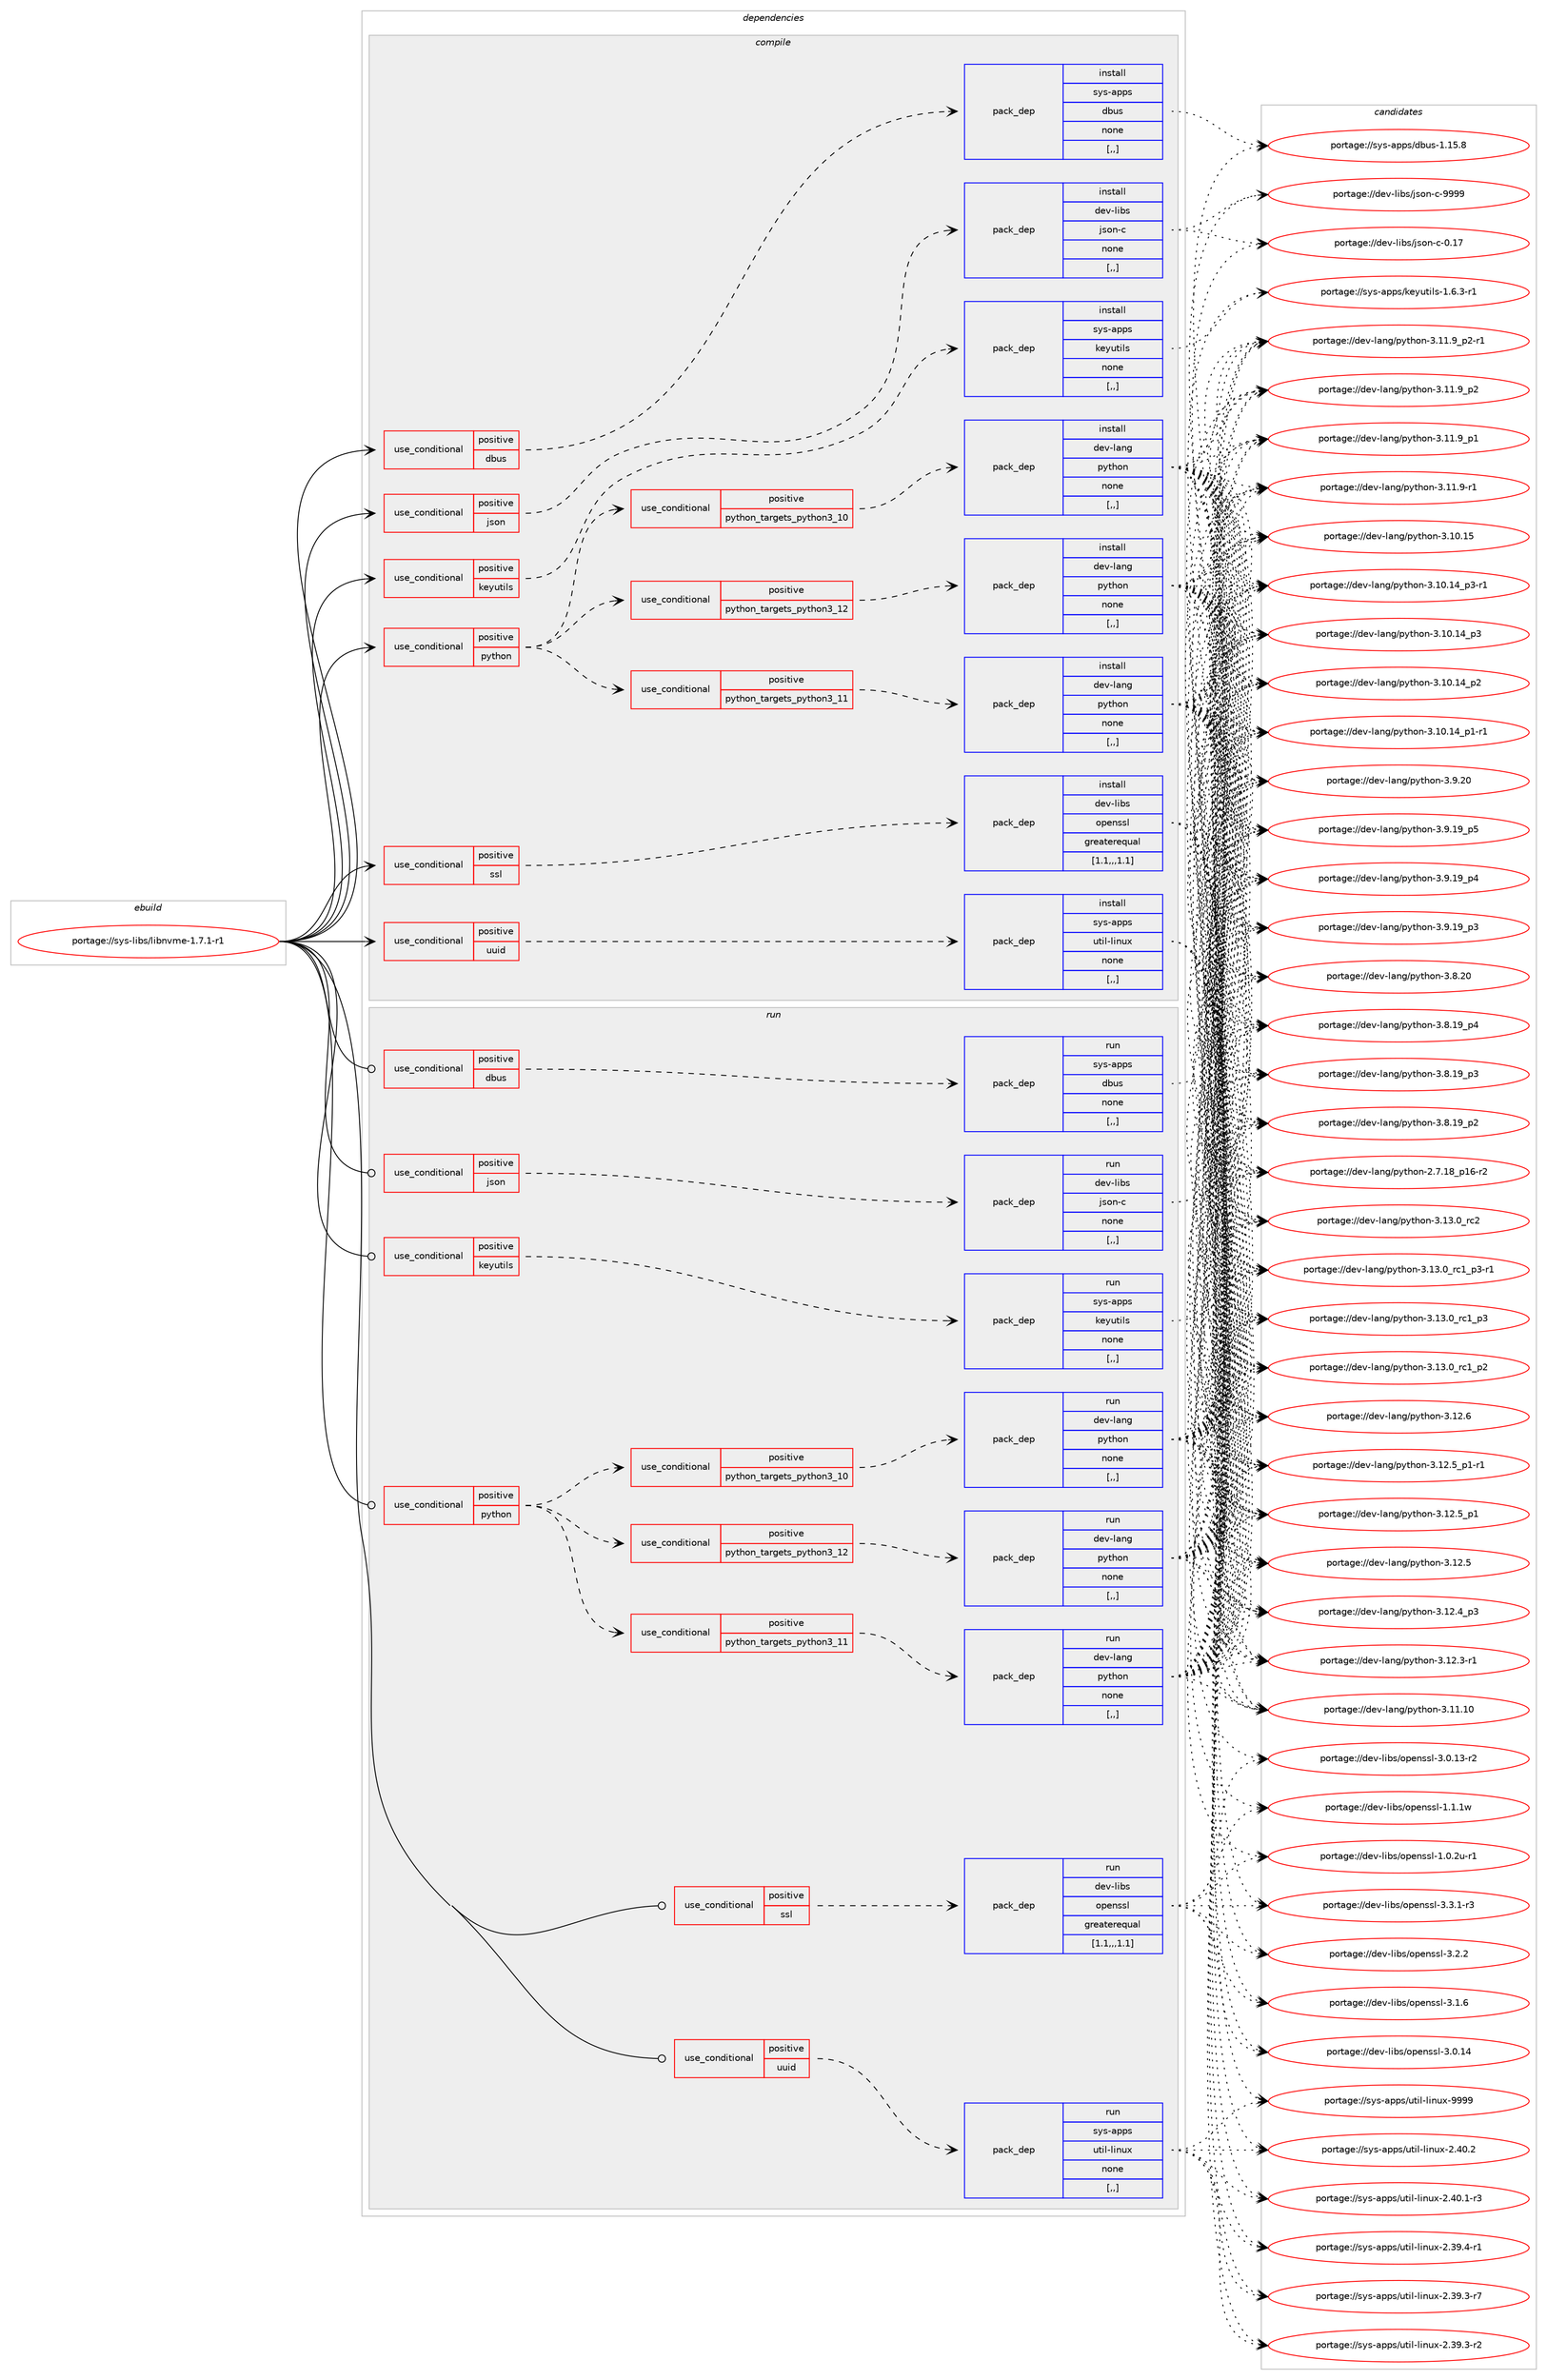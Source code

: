 digraph prolog {

# *************
# Graph options
# *************

newrank=true;
concentrate=true;
compound=true;
graph [rankdir=LR,fontname=Helvetica,fontsize=10,ranksep=1.5];#, ranksep=2.5, nodesep=0.2];
edge  [arrowhead=vee];
node  [fontname=Helvetica,fontsize=10];

# **********
# The ebuild
# **********

subgraph cluster_leftcol {
color=gray;
label=<<i>ebuild</i>>;
id [label="portage://sys-libs/libnvme-1.7.1-r1", color=red, width=4, href="../sys-libs/libnvme-1.7.1-r1.svg"];
}

# ****************
# The dependencies
# ****************

subgraph cluster_midcol {
color=gray;
label=<<i>dependencies</i>>;
subgraph cluster_compile {
fillcolor="#eeeeee";
style=filled;
label=<<i>compile</i>>;
subgraph cond10805 {
dependency29176 [label=<<TABLE BORDER="0" CELLBORDER="1" CELLSPACING="0" CELLPADDING="4"><TR><TD ROWSPAN="3" CELLPADDING="10">use_conditional</TD></TR><TR><TD>positive</TD></TR><TR><TD>dbus</TD></TR></TABLE>>, shape=none, color=red];
subgraph pack18277 {
dependency29177 [label=<<TABLE BORDER="0" CELLBORDER="1" CELLSPACING="0" CELLPADDING="4" WIDTH="220"><TR><TD ROWSPAN="6" CELLPADDING="30">pack_dep</TD></TR><TR><TD WIDTH="110">install</TD></TR><TR><TD>sys-apps</TD></TR><TR><TD>dbus</TD></TR><TR><TD>none</TD></TR><TR><TD>[,,]</TD></TR></TABLE>>, shape=none, color=blue];
}
dependency29176:e -> dependency29177:w [weight=20,style="dashed",arrowhead="vee"];
}
id:e -> dependency29176:w [weight=20,style="solid",arrowhead="vee"];
subgraph cond10806 {
dependency29178 [label=<<TABLE BORDER="0" CELLBORDER="1" CELLSPACING="0" CELLPADDING="4"><TR><TD ROWSPAN="3" CELLPADDING="10">use_conditional</TD></TR><TR><TD>positive</TD></TR><TR><TD>json</TD></TR></TABLE>>, shape=none, color=red];
subgraph pack18278 {
dependency29179 [label=<<TABLE BORDER="0" CELLBORDER="1" CELLSPACING="0" CELLPADDING="4" WIDTH="220"><TR><TD ROWSPAN="6" CELLPADDING="30">pack_dep</TD></TR><TR><TD WIDTH="110">install</TD></TR><TR><TD>dev-libs</TD></TR><TR><TD>json-c</TD></TR><TR><TD>none</TD></TR><TR><TD>[,,]</TD></TR></TABLE>>, shape=none, color=blue];
}
dependency29178:e -> dependency29179:w [weight=20,style="dashed",arrowhead="vee"];
}
id:e -> dependency29178:w [weight=20,style="solid",arrowhead="vee"];
subgraph cond10807 {
dependency29180 [label=<<TABLE BORDER="0" CELLBORDER="1" CELLSPACING="0" CELLPADDING="4"><TR><TD ROWSPAN="3" CELLPADDING="10">use_conditional</TD></TR><TR><TD>positive</TD></TR><TR><TD>keyutils</TD></TR></TABLE>>, shape=none, color=red];
subgraph pack18279 {
dependency29181 [label=<<TABLE BORDER="0" CELLBORDER="1" CELLSPACING="0" CELLPADDING="4" WIDTH="220"><TR><TD ROWSPAN="6" CELLPADDING="30">pack_dep</TD></TR><TR><TD WIDTH="110">install</TD></TR><TR><TD>sys-apps</TD></TR><TR><TD>keyutils</TD></TR><TR><TD>none</TD></TR><TR><TD>[,,]</TD></TR></TABLE>>, shape=none, color=blue];
}
dependency29180:e -> dependency29181:w [weight=20,style="dashed",arrowhead="vee"];
}
id:e -> dependency29180:w [weight=20,style="solid",arrowhead="vee"];
subgraph cond10808 {
dependency29182 [label=<<TABLE BORDER="0" CELLBORDER="1" CELLSPACING="0" CELLPADDING="4"><TR><TD ROWSPAN="3" CELLPADDING="10">use_conditional</TD></TR><TR><TD>positive</TD></TR><TR><TD>python</TD></TR></TABLE>>, shape=none, color=red];
subgraph cond10809 {
dependency29183 [label=<<TABLE BORDER="0" CELLBORDER="1" CELLSPACING="0" CELLPADDING="4"><TR><TD ROWSPAN="3" CELLPADDING="10">use_conditional</TD></TR><TR><TD>positive</TD></TR><TR><TD>python_targets_python3_10</TD></TR></TABLE>>, shape=none, color=red];
subgraph pack18280 {
dependency29184 [label=<<TABLE BORDER="0" CELLBORDER="1" CELLSPACING="0" CELLPADDING="4" WIDTH="220"><TR><TD ROWSPAN="6" CELLPADDING="30">pack_dep</TD></TR><TR><TD WIDTH="110">install</TD></TR><TR><TD>dev-lang</TD></TR><TR><TD>python</TD></TR><TR><TD>none</TD></TR><TR><TD>[,,]</TD></TR></TABLE>>, shape=none, color=blue];
}
dependency29183:e -> dependency29184:w [weight=20,style="dashed",arrowhead="vee"];
}
dependency29182:e -> dependency29183:w [weight=20,style="dashed",arrowhead="vee"];
subgraph cond10810 {
dependency29185 [label=<<TABLE BORDER="0" CELLBORDER="1" CELLSPACING="0" CELLPADDING="4"><TR><TD ROWSPAN="3" CELLPADDING="10">use_conditional</TD></TR><TR><TD>positive</TD></TR><TR><TD>python_targets_python3_11</TD></TR></TABLE>>, shape=none, color=red];
subgraph pack18281 {
dependency29186 [label=<<TABLE BORDER="0" CELLBORDER="1" CELLSPACING="0" CELLPADDING="4" WIDTH="220"><TR><TD ROWSPAN="6" CELLPADDING="30">pack_dep</TD></TR><TR><TD WIDTH="110">install</TD></TR><TR><TD>dev-lang</TD></TR><TR><TD>python</TD></TR><TR><TD>none</TD></TR><TR><TD>[,,]</TD></TR></TABLE>>, shape=none, color=blue];
}
dependency29185:e -> dependency29186:w [weight=20,style="dashed",arrowhead="vee"];
}
dependency29182:e -> dependency29185:w [weight=20,style="dashed",arrowhead="vee"];
subgraph cond10811 {
dependency29187 [label=<<TABLE BORDER="0" CELLBORDER="1" CELLSPACING="0" CELLPADDING="4"><TR><TD ROWSPAN="3" CELLPADDING="10">use_conditional</TD></TR><TR><TD>positive</TD></TR><TR><TD>python_targets_python3_12</TD></TR></TABLE>>, shape=none, color=red];
subgraph pack18282 {
dependency29188 [label=<<TABLE BORDER="0" CELLBORDER="1" CELLSPACING="0" CELLPADDING="4" WIDTH="220"><TR><TD ROWSPAN="6" CELLPADDING="30">pack_dep</TD></TR><TR><TD WIDTH="110">install</TD></TR><TR><TD>dev-lang</TD></TR><TR><TD>python</TD></TR><TR><TD>none</TD></TR><TR><TD>[,,]</TD></TR></TABLE>>, shape=none, color=blue];
}
dependency29187:e -> dependency29188:w [weight=20,style="dashed",arrowhead="vee"];
}
dependency29182:e -> dependency29187:w [weight=20,style="dashed",arrowhead="vee"];
}
id:e -> dependency29182:w [weight=20,style="solid",arrowhead="vee"];
subgraph cond10812 {
dependency29189 [label=<<TABLE BORDER="0" CELLBORDER="1" CELLSPACING="0" CELLPADDING="4"><TR><TD ROWSPAN="3" CELLPADDING="10">use_conditional</TD></TR><TR><TD>positive</TD></TR><TR><TD>ssl</TD></TR></TABLE>>, shape=none, color=red];
subgraph pack18283 {
dependency29190 [label=<<TABLE BORDER="0" CELLBORDER="1" CELLSPACING="0" CELLPADDING="4" WIDTH="220"><TR><TD ROWSPAN="6" CELLPADDING="30">pack_dep</TD></TR><TR><TD WIDTH="110">install</TD></TR><TR><TD>dev-libs</TD></TR><TR><TD>openssl</TD></TR><TR><TD>greaterequal</TD></TR><TR><TD>[1.1,,,1.1]</TD></TR></TABLE>>, shape=none, color=blue];
}
dependency29189:e -> dependency29190:w [weight=20,style="dashed",arrowhead="vee"];
}
id:e -> dependency29189:w [weight=20,style="solid",arrowhead="vee"];
subgraph cond10813 {
dependency29191 [label=<<TABLE BORDER="0" CELLBORDER="1" CELLSPACING="0" CELLPADDING="4"><TR><TD ROWSPAN="3" CELLPADDING="10">use_conditional</TD></TR><TR><TD>positive</TD></TR><TR><TD>uuid</TD></TR></TABLE>>, shape=none, color=red];
subgraph pack18284 {
dependency29192 [label=<<TABLE BORDER="0" CELLBORDER="1" CELLSPACING="0" CELLPADDING="4" WIDTH="220"><TR><TD ROWSPAN="6" CELLPADDING="30">pack_dep</TD></TR><TR><TD WIDTH="110">install</TD></TR><TR><TD>sys-apps</TD></TR><TR><TD>util-linux</TD></TR><TR><TD>none</TD></TR><TR><TD>[,,]</TD></TR></TABLE>>, shape=none, color=blue];
}
dependency29191:e -> dependency29192:w [weight=20,style="dashed",arrowhead="vee"];
}
id:e -> dependency29191:w [weight=20,style="solid",arrowhead="vee"];
}
subgraph cluster_compileandrun {
fillcolor="#eeeeee";
style=filled;
label=<<i>compile and run</i>>;
}
subgraph cluster_run {
fillcolor="#eeeeee";
style=filled;
label=<<i>run</i>>;
subgraph cond10814 {
dependency29193 [label=<<TABLE BORDER="0" CELLBORDER="1" CELLSPACING="0" CELLPADDING="4"><TR><TD ROWSPAN="3" CELLPADDING="10">use_conditional</TD></TR><TR><TD>positive</TD></TR><TR><TD>dbus</TD></TR></TABLE>>, shape=none, color=red];
subgraph pack18285 {
dependency29194 [label=<<TABLE BORDER="0" CELLBORDER="1" CELLSPACING="0" CELLPADDING="4" WIDTH="220"><TR><TD ROWSPAN="6" CELLPADDING="30">pack_dep</TD></TR><TR><TD WIDTH="110">run</TD></TR><TR><TD>sys-apps</TD></TR><TR><TD>dbus</TD></TR><TR><TD>none</TD></TR><TR><TD>[,,]</TD></TR></TABLE>>, shape=none, color=blue];
}
dependency29193:e -> dependency29194:w [weight=20,style="dashed",arrowhead="vee"];
}
id:e -> dependency29193:w [weight=20,style="solid",arrowhead="odot"];
subgraph cond10815 {
dependency29195 [label=<<TABLE BORDER="0" CELLBORDER="1" CELLSPACING="0" CELLPADDING="4"><TR><TD ROWSPAN="3" CELLPADDING="10">use_conditional</TD></TR><TR><TD>positive</TD></TR><TR><TD>json</TD></TR></TABLE>>, shape=none, color=red];
subgraph pack18286 {
dependency29196 [label=<<TABLE BORDER="0" CELLBORDER="1" CELLSPACING="0" CELLPADDING="4" WIDTH="220"><TR><TD ROWSPAN="6" CELLPADDING="30">pack_dep</TD></TR><TR><TD WIDTH="110">run</TD></TR><TR><TD>dev-libs</TD></TR><TR><TD>json-c</TD></TR><TR><TD>none</TD></TR><TR><TD>[,,]</TD></TR></TABLE>>, shape=none, color=blue];
}
dependency29195:e -> dependency29196:w [weight=20,style="dashed",arrowhead="vee"];
}
id:e -> dependency29195:w [weight=20,style="solid",arrowhead="odot"];
subgraph cond10816 {
dependency29197 [label=<<TABLE BORDER="0" CELLBORDER="1" CELLSPACING="0" CELLPADDING="4"><TR><TD ROWSPAN="3" CELLPADDING="10">use_conditional</TD></TR><TR><TD>positive</TD></TR><TR><TD>keyutils</TD></TR></TABLE>>, shape=none, color=red];
subgraph pack18287 {
dependency29198 [label=<<TABLE BORDER="0" CELLBORDER="1" CELLSPACING="0" CELLPADDING="4" WIDTH="220"><TR><TD ROWSPAN="6" CELLPADDING="30">pack_dep</TD></TR><TR><TD WIDTH="110">run</TD></TR><TR><TD>sys-apps</TD></TR><TR><TD>keyutils</TD></TR><TR><TD>none</TD></TR><TR><TD>[,,]</TD></TR></TABLE>>, shape=none, color=blue];
}
dependency29197:e -> dependency29198:w [weight=20,style="dashed",arrowhead="vee"];
}
id:e -> dependency29197:w [weight=20,style="solid",arrowhead="odot"];
subgraph cond10817 {
dependency29199 [label=<<TABLE BORDER="0" CELLBORDER="1" CELLSPACING="0" CELLPADDING="4"><TR><TD ROWSPAN="3" CELLPADDING="10">use_conditional</TD></TR><TR><TD>positive</TD></TR><TR><TD>python</TD></TR></TABLE>>, shape=none, color=red];
subgraph cond10818 {
dependency29200 [label=<<TABLE BORDER="0" CELLBORDER="1" CELLSPACING="0" CELLPADDING="4"><TR><TD ROWSPAN="3" CELLPADDING="10">use_conditional</TD></TR><TR><TD>positive</TD></TR><TR><TD>python_targets_python3_10</TD></TR></TABLE>>, shape=none, color=red];
subgraph pack18288 {
dependency29201 [label=<<TABLE BORDER="0" CELLBORDER="1" CELLSPACING="0" CELLPADDING="4" WIDTH="220"><TR><TD ROWSPAN="6" CELLPADDING="30">pack_dep</TD></TR><TR><TD WIDTH="110">run</TD></TR><TR><TD>dev-lang</TD></TR><TR><TD>python</TD></TR><TR><TD>none</TD></TR><TR><TD>[,,]</TD></TR></TABLE>>, shape=none, color=blue];
}
dependency29200:e -> dependency29201:w [weight=20,style="dashed",arrowhead="vee"];
}
dependency29199:e -> dependency29200:w [weight=20,style="dashed",arrowhead="vee"];
subgraph cond10819 {
dependency29202 [label=<<TABLE BORDER="0" CELLBORDER="1" CELLSPACING="0" CELLPADDING="4"><TR><TD ROWSPAN="3" CELLPADDING="10">use_conditional</TD></TR><TR><TD>positive</TD></TR><TR><TD>python_targets_python3_11</TD></TR></TABLE>>, shape=none, color=red];
subgraph pack18289 {
dependency29203 [label=<<TABLE BORDER="0" CELLBORDER="1" CELLSPACING="0" CELLPADDING="4" WIDTH="220"><TR><TD ROWSPAN="6" CELLPADDING="30">pack_dep</TD></TR><TR><TD WIDTH="110">run</TD></TR><TR><TD>dev-lang</TD></TR><TR><TD>python</TD></TR><TR><TD>none</TD></TR><TR><TD>[,,]</TD></TR></TABLE>>, shape=none, color=blue];
}
dependency29202:e -> dependency29203:w [weight=20,style="dashed",arrowhead="vee"];
}
dependency29199:e -> dependency29202:w [weight=20,style="dashed",arrowhead="vee"];
subgraph cond10820 {
dependency29204 [label=<<TABLE BORDER="0" CELLBORDER="1" CELLSPACING="0" CELLPADDING="4"><TR><TD ROWSPAN="3" CELLPADDING="10">use_conditional</TD></TR><TR><TD>positive</TD></TR><TR><TD>python_targets_python3_12</TD></TR></TABLE>>, shape=none, color=red];
subgraph pack18290 {
dependency29205 [label=<<TABLE BORDER="0" CELLBORDER="1" CELLSPACING="0" CELLPADDING="4" WIDTH="220"><TR><TD ROWSPAN="6" CELLPADDING="30">pack_dep</TD></TR><TR><TD WIDTH="110">run</TD></TR><TR><TD>dev-lang</TD></TR><TR><TD>python</TD></TR><TR><TD>none</TD></TR><TR><TD>[,,]</TD></TR></TABLE>>, shape=none, color=blue];
}
dependency29204:e -> dependency29205:w [weight=20,style="dashed",arrowhead="vee"];
}
dependency29199:e -> dependency29204:w [weight=20,style="dashed",arrowhead="vee"];
}
id:e -> dependency29199:w [weight=20,style="solid",arrowhead="odot"];
subgraph cond10821 {
dependency29206 [label=<<TABLE BORDER="0" CELLBORDER="1" CELLSPACING="0" CELLPADDING="4"><TR><TD ROWSPAN="3" CELLPADDING="10">use_conditional</TD></TR><TR><TD>positive</TD></TR><TR><TD>ssl</TD></TR></TABLE>>, shape=none, color=red];
subgraph pack18291 {
dependency29207 [label=<<TABLE BORDER="0" CELLBORDER="1" CELLSPACING="0" CELLPADDING="4" WIDTH="220"><TR><TD ROWSPAN="6" CELLPADDING="30">pack_dep</TD></TR><TR><TD WIDTH="110">run</TD></TR><TR><TD>dev-libs</TD></TR><TR><TD>openssl</TD></TR><TR><TD>greaterequal</TD></TR><TR><TD>[1.1,,,1.1]</TD></TR></TABLE>>, shape=none, color=blue];
}
dependency29206:e -> dependency29207:w [weight=20,style="dashed",arrowhead="vee"];
}
id:e -> dependency29206:w [weight=20,style="solid",arrowhead="odot"];
subgraph cond10822 {
dependency29208 [label=<<TABLE BORDER="0" CELLBORDER="1" CELLSPACING="0" CELLPADDING="4"><TR><TD ROWSPAN="3" CELLPADDING="10">use_conditional</TD></TR><TR><TD>positive</TD></TR><TR><TD>uuid</TD></TR></TABLE>>, shape=none, color=red];
subgraph pack18292 {
dependency29209 [label=<<TABLE BORDER="0" CELLBORDER="1" CELLSPACING="0" CELLPADDING="4" WIDTH="220"><TR><TD ROWSPAN="6" CELLPADDING="30">pack_dep</TD></TR><TR><TD WIDTH="110">run</TD></TR><TR><TD>sys-apps</TD></TR><TR><TD>util-linux</TD></TR><TR><TD>none</TD></TR><TR><TD>[,,]</TD></TR></TABLE>>, shape=none, color=blue];
}
dependency29208:e -> dependency29209:w [weight=20,style="dashed",arrowhead="vee"];
}
id:e -> dependency29208:w [weight=20,style="solid",arrowhead="odot"];
}
}

# **************
# The candidates
# **************

subgraph cluster_choices {
rank=same;
color=gray;
label=<<i>candidates</i>>;

subgraph choice18277 {
color=black;
nodesep=1;
choice1151211154597112112115471009811711545494649534656 [label="portage://sys-apps/dbus-1.15.8", color=red, width=4,href="../sys-apps/dbus-1.15.8.svg"];
dependency29177:e -> choice1151211154597112112115471009811711545494649534656:w [style=dotted,weight="100"];
}
subgraph choice18278 {
color=black;
nodesep=1;
choice10010111845108105981154710611511111045994557575757 [label="portage://dev-libs/json-c-9999", color=red, width=4,href="../dev-libs/json-c-9999.svg"];
choice10010111845108105981154710611511111045994548464955 [label="portage://dev-libs/json-c-0.17", color=red, width=4,href="../dev-libs/json-c-0.17.svg"];
dependency29179:e -> choice10010111845108105981154710611511111045994557575757:w [style=dotted,weight="100"];
dependency29179:e -> choice10010111845108105981154710611511111045994548464955:w [style=dotted,weight="100"];
}
subgraph choice18279 {
color=black;
nodesep=1;
choice1151211154597112112115471071011211171161051081154549465446514511449 [label="portage://sys-apps/keyutils-1.6.3-r1", color=red, width=4,href="../sys-apps/keyutils-1.6.3-r1.svg"];
dependency29181:e -> choice1151211154597112112115471071011211171161051081154549465446514511449:w [style=dotted,weight="100"];
}
subgraph choice18280 {
color=black;
nodesep=1;
choice10010111845108971101034711212111610411111045514649514648951149950 [label="portage://dev-lang/python-3.13.0_rc2", color=red, width=4,href="../dev-lang/python-3.13.0_rc2.svg"];
choice1001011184510897110103471121211161041111104551464951464895114994995112514511449 [label="portage://dev-lang/python-3.13.0_rc1_p3-r1", color=red, width=4,href="../dev-lang/python-3.13.0_rc1_p3-r1.svg"];
choice100101118451089711010347112121116104111110455146495146489511499499511251 [label="portage://dev-lang/python-3.13.0_rc1_p3", color=red, width=4,href="../dev-lang/python-3.13.0_rc1_p3.svg"];
choice100101118451089711010347112121116104111110455146495146489511499499511250 [label="portage://dev-lang/python-3.13.0_rc1_p2", color=red, width=4,href="../dev-lang/python-3.13.0_rc1_p2.svg"];
choice10010111845108971101034711212111610411111045514649504654 [label="portage://dev-lang/python-3.12.6", color=red, width=4,href="../dev-lang/python-3.12.6.svg"];
choice1001011184510897110103471121211161041111104551464950465395112494511449 [label="portage://dev-lang/python-3.12.5_p1-r1", color=red, width=4,href="../dev-lang/python-3.12.5_p1-r1.svg"];
choice100101118451089711010347112121116104111110455146495046539511249 [label="portage://dev-lang/python-3.12.5_p1", color=red, width=4,href="../dev-lang/python-3.12.5_p1.svg"];
choice10010111845108971101034711212111610411111045514649504653 [label="portage://dev-lang/python-3.12.5", color=red, width=4,href="../dev-lang/python-3.12.5.svg"];
choice100101118451089711010347112121116104111110455146495046529511251 [label="portage://dev-lang/python-3.12.4_p3", color=red, width=4,href="../dev-lang/python-3.12.4_p3.svg"];
choice100101118451089711010347112121116104111110455146495046514511449 [label="portage://dev-lang/python-3.12.3-r1", color=red, width=4,href="../dev-lang/python-3.12.3-r1.svg"];
choice1001011184510897110103471121211161041111104551464949464948 [label="portage://dev-lang/python-3.11.10", color=red, width=4,href="../dev-lang/python-3.11.10.svg"];
choice1001011184510897110103471121211161041111104551464949465795112504511449 [label="portage://dev-lang/python-3.11.9_p2-r1", color=red, width=4,href="../dev-lang/python-3.11.9_p2-r1.svg"];
choice100101118451089711010347112121116104111110455146494946579511250 [label="portage://dev-lang/python-3.11.9_p2", color=red, width=4,href="../dev-lang/python-3.11.9_p2.svg"];
choice100101118451089711010347112121116104111110455146494946579511249 [label="portage://dev-lang/python-3.11.9_p1", color=red, width=4,href="../dev-lang/python-3.11.9_p1.svg"];
choice100101118451089711010347112121116104111110455146494946574511449 [label="portage://dev-lang/python-3.11.9-r1", color=red, width=4,href="../dev-lang/python-3.11.9-r1.svg"];
choice1001011184510897110103471121211161041111104551464948464953 [label="portage://dev-lang/python-3.10.15", color=red, width=4,href="../dev-lang/python-3.10.15.svg"];
choice100101118451089711010347112121116104111110455146494846495295112514511449 [label="portage://dev-lang/python-3.10.14_p3-r1", color=red, width=4,href="../dev-lang/python-3.10.14_p3-r1.svg"];
choice10010111845108971101034711212111610411111045514649484649529511251 [label="portage://dev-lang/python-3.10.14_p3", color=red, width=4,href="../dev-lang/python-3.10.14_p3.svg"];
choice10010111845108971101034711212111610411111045514649484649529511250 [label="portage://dev-lang/python-3.10.14_p2", color=red, width=4,href="../dev-lang/python-3.10.14_p2.svg"];
choice100101118451089711010347112121116104111110455146494846495295112494511449 [label="portage://dev-lang/python-3.10.14_p1-r1", color=red, width=4,href="../dev-lang/python-3.10.14_p1-r1.svg"];
choice10010111845108971101034711212111610411111045514657465048 [label="portage://dev-lang/python-3.9.20", color=red, width=4,href="../dev-lang/python-3.9.20.svg"];
choice100101118451089711010347112121116104111110455146574649579511253 [label="portage://dev-lang/python-3.9.19_p5", color=red, width=4,href="../dev-lang/python-3.9.19_p5.svg"];
choice100101118451089711010347112121116104111110455146574649579511252 [label="portage://dev-lang/python-3.9.19_p4", color=red, width=4,href="../dev-lang/python-3.9.19_p4.svg"];
choice100101118451089711010347112121116104111110455146574649579511251 [label="portage://dev-lang/python-3.9.19_p3", color=red, width=4,href="../dev-lang/python-3.9.19_p3.svg"];
choice10010111845108971101034711212111610411111045514656465048 [label="portage://dev-lang/python-3.8.20", color=red, width=4,href="../dev-lang/python-3.8.20.svg"];
choice100101118451089711010347112121116104111110455146564649579511252 [label="portage://dev-lang/python-3.8.19_p4", color=red, width=4,href="../dev-lang/python-3.8.19_p4.svg"];
choice100101118451089711010347112121116104111110455146564649579511251 [label="portage://dev-lang/python-3.8.19_p3", color=red, width=4,href="../dev-lang/python-3.8.19_p3.svg"];
choice100101118451089711010347112121116104111110455146564649579511250 [label="portage://dev-lang/python-3.8.19_p2", color=red, width=4,href="../dev-lang/python-3.8.19_p2.svg"];
choice100101118451089711010347112121116104111110455046554649569511249544511450 [label="portage://dev-lang/python-2.7.18_p16-r2", color=red, width=4,href="../dev-lang/python-2.7.18_p16-r2.svg"];
dependency29184:e -> choice10010111845108971101034711212111610411111045514649514648951149950:w [style=dotted,weight="100"];
dependency29184:e -> choice1001011184510897110103471121211161041111104551464951464895114994995112514511449:w [style=dotted,weight="100"];
dependency29184:e -> choice100101118451089711010347112121116104111110455146495146489511499499511251:w [style=dotted,weight="100"];
dependency29184:e -> choice100101118451089711010347112121116104111110455146495146489511499499511250:w [style=dotted,weight="100"];
dependency29184:e -> choice10010111845108971101034711212111610411111045514649504654:w [style=dotted,weight="100"];
dependency29184:e -> choice1001011184510897110103471121211161041111104551464950465395112494511449:w [style=dotted,weight="100"];
dependency29184:e -> choice100101118451089711010347112121116104111110455146495046539511249:w [style=dotted,weight="100"];
dependency29184:e -> choice10010111845108971101034711212111610411111045514649504653:w [style=dotted,weight="100"];
dependency29184:e -> choice100101118451089711010347112121116104111110455146495046529511251:w [style=dotted,weight="100"];
dependency29184:e -> choice100101118451089711010347112121116104111110455146495046514511449:w [style=dotted,weight="100"];
dependency29184:e -> choice1001011184510897110103471121211161041111104551464949464948:w [style=dotted,weight="100"];
dependency29184:e -> choice1001011184510897110103471121211161041111104551464949465795112504511449:w [style=dotted,weight="100"];
dependency29184:e -> choice100101118451089711010347112121116104111110455146494946579511250:w [style=dotted,weight="100"];
dependency29184:e -> choice100101118451089711010347112121116104111110455146494946579511249:w [style=dotted,weight="100"];
dependency29184:e -> choice100101118451089711010347112121116104111110455146494946574511449:w [style=dotted,weight="100"];
dependency29184:e -> choice1001011184510897110103471121211161041111104551464948464953:w [style=dotted,weight="100"];
dependency29184:e -> choice100101118451089711010347112121116104111110455146494846495295112514511449:w [style=dotted,weight="100"];
dependency29184:e -> choice10010111845108971101034711212111610411111045514649484649529511251:w [style=dotted,weight="100"];
dependency29184:e -> choice10010111845108971101034711212111610411111045514649484649529511250:w [style=dotted,weight="100"];
dependency29184:e -> choice100101118451089711010347112121116104111110455146494846495295112494511449:w [style=dotted,weight="100"];
dependency29184:e -> choice10010111845108971101034711212111610411111045514657465048:w [style=dotted,weight="100"];
dependency29184:e -> choice100101118451089711010347112121116104111110455146574649579511253:w [style=dotted,weight="100"];
dependency29184:e -> choice100101118451089711010347112121116104111110455146574649579511252:w [style=dotted,weight="100"];
dependency29184:e -> choice100101118451089711010347112121116104111110455146574649579511251:w [style=dotted,weight="100"];
dependency29184:e -> choice10010111845108971101034711212111610411111045514656465048:w [style=dotted,weight="100"];
dependency29184:e -> choice100101118451089711010347112121116104111110455146564649579511252:w [style=dotted,weight="100"];
dependency29184:e -> choice100101118451089711010347112121116104111110455146564649579511251:w [style=dotted,weight="100"];
dependency29184:e -> choice100101118451089711010347112121116104111110455146564649579511250:w [style=dotted,weight="100"];
dependency29184:e -> choice100101118451089711010347112121116104111110455046554649569511249544511450:w [style=dotted,weight="100"];
}
subgraph choice18281 {
color=black;
nodesep=1;
choice10010111845108971101034711212111610411111045514649514648951149950 [label="portage://dev-lang/python-3.13.0_rc2", color=red, width=4,href="../dev-lang/python-3.13.0_rc2.svg"];
choice1001011184510897110103471121211161041111104551464951464895114994995112514511449 [label="portage://dev-lang/python-3.13.0_rc1_p3-r1", color=red, width=4,href="../dev-lang/python-3.13.0_rc1_p3-r1.svg"];
choice100101118451089711010347112121116104111110455146495146489511499499511251 [label="portage://dev-lang/python-3.13.0_rc1_p3", color=red, width=4,href="../dev-lang/python-3.13.0_rc1_p3.svg"];
choice100101118451089711010347112121116104111110455146495146489511499499511250 [label="portage://dev-lang/python-3.13.0_rc1_p2", color=red, width=4,href="../dev-lang/python-3.13.0_rc1_p2.svg"];
choice10010111845108971101034711212111610411111045514649504654 [label="portage://dev-lang/python-3.12.6", color=red, width=4,href="../dev-lang/python-3.12.6.svg"];
choice1001011184510897110103471121211161041111104551464950465395112494511449 [label="portage://dev-lang/python-3.12.5_p1-r1", color=red, width=4,href="../dev-lang/python-3.12.5_p1-r1.svg"];
choice100101118451089711010347112121116104111110455146495046539511249 [label="portage://dev-lang/python-3.12.5_p1", color=red, width=4,href="../dev-lang/python-3.12.5_p1.svg"];
choice10010111845108971101034711212111610411111045514649504653 [label="portage://dev-lang/python-3.12.5", color=red, width=4,href="../dev-lang/python-3.12.5.svg"];
choice100101118451089711010347112121116104111110455146495046529511251 [label="portage://dev-lang/python-3.12.4_p3", color=red, width=4,href="../dev-lang/python-3.12.4_p3.svg"];
choice100101118451089711010347112121116104111110455146495046514511449 [label="portage://dev-lang/python-3.12.3-r1", color=red, width=4,href="../dev-lang/python-3.12.3-r1.svg"];
choice1001011184510897110103471121211161041111104551464949464948 [label="portage://dev-lang/python-3.11.10", color=red, width=4,href="../dev-lang/python-3.11.10.svg"];
choice1001011184510897110103471121211161041111104551464949465795112504511449 [label="portage://dev-lang/python-3.11.9_p2-r1", color=red, width=4,href="../dev-lang/python-3.11.9_p2-r1.svg"];
choice100101118451089711010347112121116104111110455146494946579511250 [label="portage://dev-lang/python-3.11.9_p2", color=red, width=4,href="../dev-lang/python-3.11.9_p2.svg"];
choice100101118451089711010347112121116104111110455146494946579511249 [label="portage://dev-lang/python-3.11.9_p1", color=red, width=4,href="../dev-lang/python-3.11.9_p1.svg"];
choice100101118451089711010347112121116104111110455146494946574511449 [label="portage://dev-lang/python-3.11.9-r1", color=red, width=4,href="../dev-lang/python-3.11.9-r1.svg"];
choice1001011184510897110103471121211161041111104551464948464953 [label="portage://dev-lang/python-3.10.15", color=red, width=4,href="../dev-lang/python-3.10.15.svg"];
choice100101118451089711010347112121116104111110455146494846495295112514511449 [label="portage://dev-lang/python-3.10.14_p3-r1", color=red, width=4,href="../dev-lang/python-3.10.14_p3-r1.svg"];
choice10010111845108971101034711212111610411111045514649484649529511251 [label="portage://dev-lang/python-3.10.14_p3", color=red, width=4,href="../dev-lang/python-3.10.14_p3.svg"];
choice10010111845108971101034711212111610411111045514649484649529511250 [label="portage://dev-lang/python-3.10.14_p2", color=red, width=4,href="../dev-lang/python-3.10.14_p2.svg"];
choice100101118451089711010347112121116104111110455146494846495295112494511449 [label="portage://dev-lang/python-3.10.14_p1-r1", color=red, width=4,href="../dev-lang/python-3.10.14_p1-r1.svg"];
choice10010111845108971101034711212111610411111045514657465048 [label="portage://dev-lang/python-3.9.20", color=red, width=4,href="../dev-lang/python-3.9.20.svg"];
choice100101118451089711010347112121116104111110455146574649579511253 [label="portage://dev-lang/python-3.9.19_p5", color=red, width=4,href="../dev-lang/python-3.9.19_p5.svg"];
choice100101118451089711010347112121116104111110455146574649579511252 [label="portage://dev-lang/python-3.9.19_p4", color=red, width=4,href="../dev-lang/python-3.9.19_p4.svg"];
choice100101118451089711010347112121116104111110455146574649579511251 [label="portage://dev-lang/python-3.9.19_p3", color=red, width=4,href="../dev-lang/python-3.9.19_p3.svg"];
choice10010111845108971101034711212111610411111045514656465048 [label="portage://dev-lang/python-3.8.20", color=red, width=4,href="../dev-lang/python-3.8.20.svg"];
choice100101118451089711010347112121116104111110455146564649579511252 [label="portage://dev-lang/python-3.8.19_p4", color=red, width=4,href="../dev-lang/python-3.8.19_p4.svg"];
choice100101118451089711010347112121116104111110455146564649579511251 [label="portage://dev-lang/python-3.8.19_p3", color=red, width=4,href="../dev-lang/python-3.8.19_p3.svg"];
choice100101118451089711010347112121116104111110455146564649579511250 [label="portage://dev-lang/python-3.8.19_p2", color=red, width=4,href="../dev-lang/python-3.8.19_p2.svg"];
choice100101118451089711010347112121116104111110455046554649569511249544511450 [label="portage://dev-lang/python-2.7.18_p16-r2", color=red, width=4,href="../dev-lang/python-2.7.18_p16-r2.svg"];
dependency29186:e -> choice10010111845108971101034711212111610411111045514649514648951149950:w [style=dotted,weight="100"];
dependency29186:e -> choice1001011184510897110103471121211161041111104551464951464895114994995112514511449:w [style=dotted,weight="100"];
dependency29186:e -> choice100101118451089711010347112121116104111110455146495146489511499499511251:w [style=dotted,weight="100"];
dependency29186:e -> choice100101118451089711010347112121116104111110455146495146489511499499511250:w [style=dotted,weight="100"];
dependency29186:e -> choice10010111845108971101034711212111610411111045514649504654:w [style=dotted,weight="100"];
dependency29186:e -> choice1001011184510897110103471121211161041111104551464950465395112494511449:w [style=dotted,weight="100"];
dependency29186:e -> choice100101118451089711010347112121116104111110455146495046539511249:w [style=dotted,weight="100"];
dependency29186:e -> choice10010111845108971101034711212111610411111045514649504653:w [style=dotted,weight="100"];
dependency29186:e -> choice100101118451089711010347112121116104111110455146495046529511251:w [style=dotted,weight="100"];
dependency29186:e -> choice100101118451089711010347112121116104111110455146495046514511449:w [style=dotted,weight="100"];
dependency29186:e -> choice1001011184510897110103471121211161041111104551464949464948:w [style=dotted,weight="100"];
dependency29186:e -> choice1001011184510897110103471121211161041111104551464949465795112504511449:w [style=dotted,weight="100"];
dependency29186:e -> choice100101118451089711010347112121116104111110455146494946579511250:w [style=dotted,weight="100"];
dependency29186:e -> choice100101118451089711010347112121116104111110455146494946579511249:w [style=dotted,weight="100"];
dependency29186:e -> choice100101118451089711010347112121116104111110455146494946574511449:w [style=dotted,weight="100"];
dependency29186:e -> choice1001011184510897110103471121211161041111104551464948464953:w [style=dotted,weight="100"];
dependency29186:e -> choice100101118451089711010347112121116104111110455146494846495295112514511449:w [style=dotted,weight="100"];
dependency29186:e -> choice10010111845108971101034711212111610411111045514649484649529511251:w [style=dotted,weight="100"];
dependency29186:e -> choice10010111845108971101034711212111610411111045514649484649529511250:w [style=dotted,weight="100"];
dependency29186:e -> choice100101118451089711010347112121116104111110455146494846495295112494511449:w [style=dotted,weight="100"];
dependency29186:e -> choice10010111845108971101034711212111610411111045514657465048:w [style=dotted,weight="100"];
dependency29186:e -> choice100101118451089711010347112121116104111110455146574649579511253:w [style=dotted,weight="100"];
dependency29186:e -> choice100101118451089711010347112121116104111110455146574649579511252:w [style=dotted,weight="100"];
dependency29186:e -> choice100101118451089711010347112121116104111110455146574649579511251:w [style=dotted,weight="100"];
dependency29186:e -> choice10010111845108971101034711212111610411111045514656465048:w [style=dotted,weight="100"];
dependency29186:e -> choice100101118451089711010347112121116104111110455146564649579511252:w [style=dotted,weight="100"];
dependency29186:e -> choice100101118451089711010347112121116104111110455146564649579511251:w [style=dotted,weight="100"];
dependency29186:e -> choice100101118451089711010347112121116104111110455146564649579511250:w [style=dotted,weight="100"];
dependency29186:e -> choice100101118451089711010347112121116104111110455046554649569511249544511450:w [style=dotted,weight="100"];
}
subgraph choice18282 {
color=black;
nodesep=1;
choice10010111845108971101034711212111610411111045514649514648951149950 [label="portage://dev-lang/python-3.13.0_rc2", color=red, width=4,href="../dev-lang/python-3.13.0_rc2.svg"];
choice1001011184510897110103471121211161041111104551464951464895114994995112514511449 [label="portage://dev-lang/python-3.13.0_rc1_p3-r1", color=red, width=4,href="../dev-lang/python-3.13.0_rc1_p3-r1.svg"];
choice100101118451089711010347112121116104111110455146495146489511499499511251 [label="portage://dev-lang/python-3.13.0_rc1_p3", color=red, width=4,href="../dev-lang/python-3.13.0_rc1_p3.svg"];
choice100101118451089711010347112121116104111110455146495146489511499499511250 [label="portage://dev-lang/python-3.13.0_rc1_p2", color=red, width=4,href="../dev-lang/python-3.13.0_rc1_p2.svg"];
choice10010111845108971101034711212111610411111045514649504654 [label="portage://dev-lang/python-3.12.6", color=red, width=4,href="../dev-lang/python-3.12.6.svg"];
choice1001011184510897110103471121211161041111104551464950465395112494511449 [label="portage://dev-lang/python-3.12.5_p1-r1", color=red, width=4,href="../dev-lang/python-3.12.5_p1-r1.svg"];
choice100101118451089711010347112121116104111110455146495046539511249 [label="portage://dev-lang/python-3.12.5_p1", color=red, width=4,href="../dev-lang/python-3.12.5_p1.svg"];
choice10010111845108971101034711212111610411111045514649504653 [label="portage://dev-lang/python-3.12.5", color=red, width=4,href="../dev-lang/python-3.12.5.svg"];
choice100101118451089711010347112121116104111110455146495046529511251 [label="portage://dev-lang/python-3.12.4_p3", color=red, width=4,href="../dev-lang/python-3.12.4_p3.svg"];
choice100101118451089711010347112121116104111110455146495046514511449 [label="portage://dev-lang/python-3.12.3-r1", color=red, width=4,href="../dev-lang/python-3.12.3-r1.svg"];
choice1001011184510897110103471121211161041111104551464949464948 [label="portage://dev-lang/python-3.11.10", color=red, width=4,href="../dev-lang/python-3.11.10.svg"];
choice1001011184510897110103471121211161041111104551464949465795112504511449 [label="portage://dev-lang/python-3.11.9_p2-r1", color=red, width=4,href="../dev-lang/python-3.11.9_p2-r1.svg"];
choice100101118451089711010347112121116104111110455146494946579511250 [label="portage://dev-lang/python-3.11.9_p2", color=red, width=4,href="../dev-lang/python-3.11.9_p2.svg"];
choice100101118451089711010347112121116104111110455146494946579511249 [label="portage://dev-lang/python-3.11.9_p1", color=red, width=4,href="../dev-lang/python-3.11.9_p1.svg"];
choice100101118451089711010347112121116104111110455146494946574511449 [label="portage://dev-lang/python-3.11.9-r1", color=red, width=4,href="../dev-lang/python-3.11.9-r1.svg"];
choice1001011184510897110103471121211161041111104551464948464953 [label="portage://dev-lang/python-3.10.15", color=red, width=4,href="../dev-lang/python-3.10.15.svg"];
choice100101118451089711010347112121116104111110455146494846495295112514511449 [label="portage://dev-lang/python-3.10.14_p3-r1", color=red, width=4,href="../dev-lang/python-3.10.14_p3-r1.svg"];
choice10010111845108971101034711212111610411111045514649484649529511251 [label="portage://dev-lang/python-3.10.14_p3", color=red, width=4,href="../dev-lang/python-3.10.14_p3.svg"];
choice10010111845108971101034711212111610411111045514649484649529511250 [label="portage://dev-lang/python-3.10.14_p2", color=red, width=4,href="../dev-lang/python-3.10.14_p2.svg"];
choice100101118451089711010347112121116104111110455146494846495295112494511449 [label="portage://dev-lang/python-3.10.14_p1-r1", color=red, width=4,href="../dev-lang/python-3.10.14_p1-r1.svg"];
choice10010111845108971101034711212111610411111045514657465048 [label="portage://dev-lang/python-3.9.20", color=red, width=4,href="../dev-lang/python-3.9.20.svg"];
choice100101118451089711010347112121116104111110455146574649579511253 [label="portage://dev-lang/python-3.9.19_p5", color=red, width=4,href="../dev-lang/python-3.9.19_p5.svg"];
choice100101118451089711010347112121116104111110455146574649579511252 [label="portage://dev-lang/python-3.9.19_p4", color=red, width=4,href="../dev-lang/python-3.9.19_p4.svg"];
choice100101118451089711010347112121116104111110455146574649579511251 [label="portage://dev-lang/python-3.9.19_p3", color=red, width=4,href="../dev-lang/python-3.9.19_p3.svg"];
choice10010111845108971101034711212111610411111045514656465048 [label="portage://dev-lang/python-3.8.20", color=red, width=4,href="../dev-lang/python-3.8.20.svg"];
choice100101118451089711010347112121116104111110455146564649579511252 [label="portage://dev-lang/python-3.8.19_p4", color=red, width=4,href="../dev-lang/python-3.8.19_p4.svg"];
choice100101118451089711010347112121116104111110455146564649579511251 [label="portage://dev-lang/python-3.8.19_p3", color=red, width=4,href="../dev-lang/python-3.8.19_p3.svg"];
choice100101118451089711010347112121116104111110455146564649579511250 [label="portage://dev-lang/python-3.8.19_p2", color=red, width=4,href="../dev-lang/python-3.8.19_p2.svg"];
choice100101118451089711010347112121116104111110455046554649569511249544511450 [label="portage://dev-lang/python-2.7.18_p16-r2", color=red, width=4,href="../dev-lang/python-2.7.18_p16-r2.svg"];
dependency29188:e -> choice10010111845108971101034711212111610411111045514649514648951149950:w [style=dotted,weight="100"];
dependency29188:e -> choice1001011184510897110103471121211161041111104551464951464895114994995112514511449:w [style=dotted,weight="100"];
dependency29188:e -> choice100101118451089711010347112121116104111110455146495146489511499499511251:w [style=dotted,weight="100"];
dependency29188:e -> choice100101118451089711010347112121116104111110455146495146489511499499511250:w [style=dotted,weight="100"];
dependency29188:e -> choice10010111845108971101034711212111610411111045514649504654:w [style=dotted,weight="100"];
dependency29188:e -> choice1001011184510897110103471121211161041111104551464950465395112494511449:w [style=dotted,weight="100"];
dependency29188:e -> choice100101118451089711010347112121116104111110455146495046539511249:w [style=dotted,weight="100"];
dependency29188:e -> choice10010111845108971101034711212111610411111045514649504653:w [style=dotted,weight="100"];
dependency29188:e -> choice100101118451089711010347112121116104111110455146495046529511251:w [style=dotted,weight="100"];
dependency29188:e -> choice100101118451089711010347112121116104111110455146495046514511449:w [style=dotted,weight="100"];
dependency29188:e -> choice1001011184510897110103471121211161041111104551464949464948:w [style=dotted,weight="100"];
dependency29188:e -> choice1001011184510897110103471121211161041111104551464949465795112504511449:w [style=dotted,weight="100"];
dependency29188:e -> choice100101118451089711010347112121116104111110455146494946579511250:w [style=dotted,weight="100"];
dependency29188:e -> choice100101118451089711010347112121116104111110455146494946579511249:w [style=dotted,weight="100"];
dependency29188:e -> choice100101118451089711010347112121116104111110455146494946574511449:w [style=dotted,weight="100"];
dependency29188:e -> choice1001011184510897110103471121211161041111104551464948464953:w [style=dotted,weight="100"];
dependency29188:e -> choice100101118451089711010347112121116104111110455146494846495295112514511449:w [style=dotted,weight="100"];
dependency29188:e -> choice10010111845108971101034711212111610411111045514649484649529511251:w [style=dotted,weight="100"];
dependency29188:e -> choice10010111845108971101034711212111610411111045514649484649529511250:w [style=dotted,weight="100"];
dependency29188:e -> choice100101118451089711010347112121116104111110455146494846495295112494511449:w [style=dotted,weight="100"];
dependency29188:e -> choice10010111845108971101034711212111610411111045514657465048:w [style=dotted,weight="100"];
dependency29188:e -> choice100101118451089711010347112121116104111110455146574649579511253:w [style=dotted,weight="100"];
dependency29188:e -> choice100101118451089711010347112121116104111110455146574649579511252:w [style=dotted,weight="100"];
dependency29188:e -> choice100101118451089711010347112121116104111110455146574649579511251:w [style=dotted,weight="100"];
dependency29188:e -> choice10010111845108971101034711212111610411111045514656465048:w [style=dotted,weight="100"];
dependency29188:e -> choice100101118451089711010347112121116104111110455146564649579511252:w [style=dotted,weight="100"];
dependency29188:e -> choice100101118451089711010347112121116104111110455146564649579511251:w [style=dotted,weight="100"];
dependency29188:e -> choice100101118451089711010347112121116104111110455146564649579511250:w [style=dotted,weight="100"];
dependency29188:e -> choice100101118451089711010347112121116104111110455046554649569511249544511450:w [style=dotted,weight="100"];
}
subgraph choice18283 {
color=black;
nodesep=1;
choice1001011184510810598115471111121011101151151084551465146494511451 [label="portage://dev-libs/openssl-3.3.1-r3", color=red, width=4,href="../dev-libs/openssl-3.3.1-r3.svg"];
choice100101118451081059811547111112101110115115108455146504650 [label="portage://dev-libs/openssl-3.2.2", color=red, width=4,href="../dev-libs/openssl-3.2.2.svg"];
choice100101118451081059811547111112101110115115108455146494654 [label="portage://dev-libs/openssl-3.1.6", color=red, width=4,href="../dev-libs/openssl-3.1.6.svg"];
choice10010111845108105981154711111210111011511510845514648464952 [label="portage://dev-libs/openssl-3.0.14", color=red, width=4,href="../dev-libs/openssl-3.0.14.svg"];
choice100101118451081059811547111112101110115115108455146484649514511450 [label="portage://dev-libs/openssl-3.0.13-r2", color=red, width=4,href="../dev-libs/openssl-3.0.13-r2.svg"];
choice100101118451081059811547111112101110115115108454946494649119 [label="portage://dev-libs/openssl-1.1.1w", color=red, width=4,href="../dev-libs/openssl-1.1.1w.svg"];
choice1001011184510810598115471111121011101151151084549464846501174511449 [label="portage://dev-libs/openssl-1.0.2u-r1", color=red, width=4,href="../dev-libs/openssl-1.0.2u-r1.svg"];
dependency29190:e -> choice1001011184510810598115471111121011101151151084551465146494511451:w [style=dotted,weight="100"];
dependency29190:e -> choice100101118451081059811547111112101110115115108455146504650:w [style=dotted,weight="100"];
dependency29190:e -> choice100101118451081059811547111112101110115115108455146494654:w [style=dotted,weight="100"];
dependency29190:e -> choice10010111845108105981154711111210111011511510845514648464952:w [style=dotted,weight="100"];
dependency29190:e -> choice100101118451081059811547111112101110115115108455146484649514511450:w [style=dotted,weight="100"];
dependency29190:e -> choice100101118451081059811547111112101110115115108454946494649119:w [style=dotted,weight="100"];
dependency29190:e -> choice1001011184510810598115471111121011101151151084549464846501174511449:w [style=dotted,weight="100"];
}
subgraph choice18284 {
color=black;
nodesep=1;
choice115121115459711211211547117116105108451081051101171204557575757 [label="portage://sys-apps/util-linux-9999", color=red, width=4,href="../sys-apps/util-linux-9999.svg"];
choice1151211154597112112115471171161051084510810511011712045504652484650 [label="portage://sys-apps/util-linux-2.40.2", color=red, width=4,href="../sys-apps/util-linux-2.40.2.svg"];
choice11512111545971121121154711711610510845108105110117120455046524846494511451 [label="portage://sys-apps/util-linux-2.40.1-r3", color=red, width=4,href="../sys-apps/util-linux-2.40.1-r3.svg"];
choice11512111545971121121154711711610510845108105110117120455046515746524511449 [label="portage://sys-apps/util-linux-2.39.4-r1", color=red, width=4,href="../sys-apps/util-linux-2.39.4-r1.svg"];
choice11512111545971121121154711711610510845108105110117120455046515746514511455 [label="portage://sys-apps/util-linux-2.39.3-r7", color=red, width=4,href="../sys-apps/util-linux-2.39.3-r7.svg"];
choice11512111545971121121154711711610510845108105110117120455046515746514511450 [label="portage://sys-apps/util-linux-2.39.3-r2", color=red, width=4,href="../sys-apps/util-linux-2.39.3-r2.svg"];
dependency29192:e -> choice115121115459711211211547117116105108451081051101171204557575757:w [style=dotted,weight="100"];
dependency29192:e -> choice1151211154597112112115471171161051084510810511011712045504652484650:w [style=dotted,weight="100"];
dependency29192:e -> choice11512111545971121121154711711610510845108105110117120455046524846494511451:w [style=dotted,weight="100"];
dependency29192:e -> choice11512111545971121121154711711610510845108105110117120455046515746524511449:w [style=dotted,weight="100"];
dependency29192:e -> choice11512111545971121121154711711610510845108105110117120455046515746514511455:w [style=dotted,weight="100"];
dependency29192:e -> choice11512111545971121121154711711610510845108105110117120455046515746514511450:w [style=dotted,weight="100"];
}
subgraph choice18285 {
color=black;
nodesep=1;
choice1151211154597112112115471009811711545494649534656 [label="portage://sys-apps/dbus-1.15.8", color=red, width=4,href="../sys-apps/dbus-1.15.8.svg"];
dependency29194:e -> choice1151211154597112112115471009811711545494649534656:w [style=dotted,weight="100"];
}
subgraph choice18286 {
color=black;
nodesep=1;
choice10010111845108105981154710611511111045994557575757 [label="portage://dev-libs/json-c-9999", color=red, width=4,href="../dev-libs/json-c-9999.svg"];
choice10010111845108105981154710611511111045994548464955 [label="portage://dev-libs/json-c-0.17", color=red, width=4,href="../dev-libs/json-c-0.17.svg"];
dependency29196:e -> choice10010111845108105981154710611511111045994557575757:w [style=dotted,weight="100"];
dependency29196:e -> choice10010111845108105981154710611511111045994548464955:w [style=dotted,weight="100"];
}
subgraph choice18287 {
color=black;
nodesep=1;
choice1151211154597112112115471071011211171161051081154549465446514511449 [label="portage://sys-apps/keyutils-1.6.3-r1", color=red, width=4,href="../sys-apps/keyutils-1.6.3-r1.svg"];
dependency29198:e -> choice1151211154597112112115471071011211171161051081154549465446514511449:w [style=dotted,weight="100"];
}
subgraph choice18288 {
color=black;
nodesep=1;
choice10010111845108971101034711212111610411111045514649514648951149950 [label="portage://dev-lang/python-3.13.0_rc2", color=red, width=4,href="../dev-lang/python-3.13.0_rc2.svg"];
choice1001011184510897110103471121211161041111104551464951464895114994995112514511449 [label="portage://dev-lang/python-3.13.0_rc1_p3-r1", color=red, width=4,href="../dev-lang/python-3.13.0_rc1_p3-r1.svg"];
choice100101118451089711010347112121116104111110455146495146489511499499511251 [label="portage://dev-lang/python-3.13.0_rc1_p3", color=red, width=4,href="../dev-lang/python-3.13.0_rc1_p3.svg"];
choice100101118451089711010347112121116104111110455146495146489511499499511250 [label="portage://dev-lang/python-3.13.0_rc1_p2", color=red, width=4,href="../dev-lang/python-3.13.0_rc1_p2.svg"];
choice10010111845108971101034711212111610411111045514649504654 [label="portage://dev-lang/python-3.12.6", color=red, width=4,href="../dev-lang/python-3.12.6.svg"];
choice1001011184510897110103471121211161041111104551464950465395112494511449 [label="portage://dev-lang/python-3.12.5_p1-r1", color=red, width=4,href="../dev-lang/python-3.12.5_p1-r1.svg"];
choice100101118451089711010347112121116104111110455146495046539511249 [label="portage://dev-lang/python-3.12.5_p1", color=red, width=4,href="../dev-lang/python-3.12.5_p1.svg"];
choice10010111845108971101034711212111610411111045514649504653 [label="portage://dev-lang/python-3.12.5", color=red, width=4,href="../dev-lang/python-3.12.5.svg"];
choice100101118451089711010347112121116104111110455146495046529511251 [label="portage://dev-lang/python-3.12.4_p3", color=red, width=4,href="../dev-lang/python-3.12.4_p3.svg"];
choice100101118451089711010347112121116104111110455146495046514511449 [label="portage://dev-lang/python-3.12.3-r1", color=red, width=4,href="../dev-lang/python-3.12.3-r1.svg"];
choice1001011184510897110103471121211161041111104551464949464948 [label="portage://dev-lang/python-3.11.10", color=red, width=4,href="../dev-lang/python-3.11.10.svg"];
choice1001011184510897110103471121211161041111104551464949465795112504511449 [label="portage://dev-lang/python-3.11.9_p2-r1", color=red, width=4,href="../dev-lang/python-3.11.9_p2-r1.svg"];
choice100101118451089711010347112121116104111110455146494946579511250 [label="portage://dev-lang/python-3.11.9_p2", color=red, width=4,href="../dev-lang/python-3.11.9_p2.svg"];
choice100101118451089711010347112121116104111110455146494946579511249 [label="portage://dev-lang/python-3.11.9_p1", color=red, width=4,href="../dev-lang/python-3.11.9_p1.svg"];
choice100101118451089711010347112121116104111110455146494946574511449 [label="portage://dev-lang/python-3.11.9-r1", color=red, width=4,href="../dev-lang/python-3.11.9-r1.svg"];
choice1001011184510897110103471121211161041111104551464948464953 [label="portage://dev-lang/python-3.10.15", color=red, width=4,href="../dev-lang/python-3.10.15.svg"];
choice100101118451089711010347112121116104111110455146494846495295112514511449 [label="portage://dev-lang/python-3.10.14_p3-r1", color=red, width=4,href="../dev-lang/python-3.10.14_p3-r1.svg"];
choice10010111845108971101034711212111610411111045514649484649529511251 [label="portage://dev-lang/python-3.10.14_p3", color=red, width=4,href="../dev-lang/python-3.10.14_p3.svg"];
choice10010111845108971101034711212111610411111045514649484649529511250 [label="portage://dev-lang/python-3.10.14_p2", color=red, width=4,href="../dev-lang/python-3.10.14_p2.svg"];
choice100101118451089711010347112121116104111110455146494846495295112494511449 [label="portage://dev-lang/python-3.10.14_p1-r1", color=red, width=4,href="../dev-lang/python-3.10.14_p1-r1.svg"];
choice10010111845108971101034711212111610411111045514657465048 [label="portage://dev-lang/python-3.9.20", color=red, width=4,href="../dev-lang/python-3.9.20.svg"];
choice100101118451089711010347112121116104111110455146574649579511253 [label="portage://dev-lang/python-3.9.19_p5", color=red, width=4,href="../dev-lang/python-3.9.19_p5.svg"];
choice100101118451089711010347112121116104111110455146574649579511252 [label="portage://dev-lang/python-3.9.19_p4", color=red, width=4,href="../dev-lang/python-3.9.19_p4.svg"];
choice100101118451089711010347112121116104111110455146574649579511251 [label="portage://dev-lang/python-3.9.19_p3", color=red, width=4,href="../dev-lang/python-3.9.19_p3.svg"];
choice10010111845108971101034711212111610411111045514656465048 [label="portage://dev-lang/python-3.8.20", color=red, width=4,href="../dev-lang/python-3.8.20.svg"];
choice100101118451089711010347112121116104111110455146564649579511252 [label="portage://dev-lang/python-3.8.19_p4", color=red, width=4,href="../dev-lang/python-3.8.19_p4.svg"];
choice100101118451089711010347112121116104111110455146564649579511251 [label="portage://dev-lang/python-3.8.19_p3", color=red, width=4,href="../dev-lang/python-3.8.19_p3.svg"];
choice100101118451089711010347112121116104111110455146564649579511250 [label="portage://dev-lang/python-3.8.19_p2", color=red, width=4,href="../dev-lang/python-3.8.19_p2.svg"];
choice100101118451089711010347112121116104111110455046554649569511249544511450 [label="portage://dev-lang/python-2.7.18_p16-r2", color=red, width=4,href="../dev-lang/python-2.7.18_p16-r2.svg"];
dependency29201:e -> choice10010111845108971101034711212111610411111045514649514648951149950:w [style=dotted,weight="100"];
dependency29201:e -> choice1001011184510897110103471121211161041111104551464951464895114994995112514511449:w [style=dotted,weight="100"];
dependency29201:e -> choice100101118451089711010347112121116104111110455146495146489511499499511251:w [style=dotted,weight="100"];
dependency29201:e -> choice100101118451089711010347112121116104111110455146495146489511499499511250:w [style=dotted,weight="100"];
dependency29201:e -> choice10010111845108971101034711212111610411111045514649504654:w [style=dotted,weight="100"];
dependency29201:e -> choice1001011184510897110103471121211161041111104551464950465395112494511449:w [style=dotted,weight="100"];
dependency29201:e -> choice100101118451089711010347112121116104111110455146495046539511249:w [style=dotted,weight="100"];
dependency29201:e -> choice10010111845108971101034711212111610411111045514649504653:w [style=dotted,weight="100"];
dependency29201:e -> choice100101118451089711010347112121116104111110455146495046529511251:w [style=dotted,weight="100"];
dependency29201:e -> choice100101118451089711010347112121116104111110455146495046514511449:w [style=dotted,weight="100"];
dependency29201:e -> choice1001011184510897110103471121211161041111104551464949464948:w [style=dotted,weight="100"];
dependency29201:e -> choice1001011184510897110103471121211161041111104551464949465795112504511449:w [style=dotted,weight="100"];
dependency29201:e -> choice100101118451089711010347112121116104111110455146494946579511250:w [style=dotted,weight="100"];
dependency29201:e -> choice100101118451089711010347112121116104111110455146494946579511249:w [style=dotted,weight="100"];
dependency29201:e -> choice100101118451089711010347112121116104111110455146494946574511449:w [style=dotted,weight="100"];
dependency29201:e -> choice1001011184510897110103471121211161041111104551464948464953:w [style=dotted,weight="100"];
dependency29201:e -> choice100101118451089711010347112121116104111110455146494846495295112514511449:w [style=dotted,weight="100"];
dependency29201:e -> choice10010111845108971101034711212111610411111045514649484649529511251:w [style=dotted,weight="100"];
dependency29201:e -> choice10010111845108971101034711212111610411111045514649484649529511250:w [style=dotted,weight="100"];
dependency29201:e -> choice100101118451089711010347112121116104111110455146494846495295112494511449:w [style=dotted,weight="100"];
dependency29201:e -> choice10010111845108971101034711212111610411111045514657465048:w [style=dotted,weight="100"];
dependency29201:e -> choice100101118451089711010347112121116104111110455146574649579511253:w [style=dotted,weight="100"];
dependency29201:e -> choice100101118451089711010347112121116104111110455146574649579511252:w [style=dotted,weight="100"];
dependency29201:e -> choice100101118451089711010347112121116104111110455146574649579511251:w [style=dotted,weight="100"];
dependency29201:e -> choice10010111845108971101034711212111610411111045514656465048:w [style=dotted,weight="100"];
dependency29201:e -> choice100101118451089711010347112121116104111110455146564649579511252:w [style=dotted,weight="100"];
dependency29201:e -> choice100101118451089711010347112121116104111110455146564649579511251:w [style=dotted,weight="100"];
dependency29201:e -> choice100101118451089711010347112121116104111110455146564649579511250:w [style=dotted,weight="100"];
dependency29201:e -> choice100101118451089711010347112121116104111110455046554649569511249544511450:w [style=dotted,weight="100"];
}
subgraph choice18289 {
color=black;
nodesep=1;
choice10010111845108971101034711212111610411111045514649514648951149950 [label="portage://dev-lang/python-3.13.0_rc2", color=red, width=4,href="../dev-lang/python-3.13.0_rc2.svg"];
choice1001011184510897110103471121211161041111104551464951464895114994995112514511449 [label="portage://dev-lang/python-3.13.0_rc1_p3-r1", color=red, width=4,href="../dev-lang/python-3.13.0_rc1_p3-r1.svg"];
choice100101118451089711010347112121116104111110455146495146489511499499511251 [label="portage://dev-lang/python-3.13.0_rc1_p3", color=red, width=4,href="../dev-lang/python-3.13.0_rc1_p3.svg"];
choice100101118451089711010347112121116104111110455146495146489511499499511250 [label="portage://dev-lang/python-3.13.0_rc1_p2", color=red, width=4,href="../dev-lang/python-3.13.0_rc1_p2.svg"];
choice10010111845108971101034711212111610411111045514649504654 [label="portage://dev-lang/python-3.12.6", color=red, width=4,href="../dev-lang/python-3.12.6.svg"];
choice1001011184510897110103471121211161041111104551464950465395112494511449 [label="portage://dev-lang/python-3.12.5_p1-r1", color=red, width=4,href="../dev-lang/python-3.12.5_p1-r1.svg"];
choice100101118451089711010347112121116104111110455146495046539511249 [label="portage://dev-lang/python-3.12.5_p1", color=red, width=4,href="../dev-lang/python-3.12.5_p1.svg"];
choice10010111845108971101034711212111610411111045514649504653 [label="portage://dev-lang/python-3.12.5", color=red, width=4,href="../dev-lang/python-3.12.5.svg"];
choice100101118451089711010347112121116104111110455146495046529511251 [label="portage://dev-lang/python-3.12.4_p3", color=red, width=4,href="../dev-lang/python-3.12.4_p3.svg"];
choice100101118451089711010347112121116104111110455146495046514511449 [label="portage://dev-lang/python-3.12.3-r1", color=red, width=4,href="../dev-lang/python-3.12.3-r1.svg"];
choice1001011184510897110103471121211161041111104551464949464948 [label="portage://dev-lang/python-3.11.10", color=red, width=4,href="../dev-lang/python-3.11.10.svg"];
choice1001011184510897110103471121211161041111104551464949465795112504511449 [label="portage://dev-lang/python-3.11.9_p2-r1", color=red, width=4,href="../dev-lang/python-3.11.9_p2-r1.svg"];
choice100101118451089711010347112121116104111110455146494946579511250 [label="portage://dev-lang/python-3.11.9_p2", color=red, width=4,href="../dev-lang/python-3.11.9_p2.svg"];
choice100101118451089711010347112121116104111110455146494946579511249 [label="portage://dev-lang/python-3.11.9_p1", color=red, width=4,href="../dev-lang/python-3.11.9_p1.svg"];
choice100101118451089711010347112121116104111110455146494946574511449 [label="portage://dev-lang/python-3.11.9-r1", color=red, width=4,href="../dev-lang/python-3.11.9-r1.svg"];
choice1001011184510897110103471121211161041111104551464948464953 [label="portage://dev-lang/python-3.10.15", color=red, width=4,href="../dev-lang/python-3.10.15.svg"];
choice100101118451089711010347112121116104111110455146494846495295112514511449 [label="portage://dev-lang/python-3.10.14_p3-r1", color=red, width=4,href="../dev-lang/python-3.10.14_p3-r1.svg"];
choice10010111845108971101034711212111610411111045514649484649529511251 [label="portage://dev-lang/python-3.10.14_p3", color=red, width=4,href="../dev-lang/python-3.10.14_p3.svg"];
choice10010111845108971101034711212111610411111045514649484649529511250 [label="portage://dev-lang/python-3.10.14_p2", color=red, width=4,href="../dev-lang/python-3.10.14_p2.svg"];
choice100101118451089711010347112121116104111110455146494846495295112494511449 [label="portage://dev-lang/python-3.10.14_p1-r1", color=red, width=4,href="../dev-lang/python-3.10.14_p1-r1.svg"];
choice10010111845108971101034711212111610411111045514657465048 [label="portage://dev-lang/python-3.9.20", color=red, width=4,href="../dev-lang/python-3.9.20.svg"];
choice100101118451089711010347112121116104111110455146574649579511253 [label="portage://dev-lang/python-3.9.19_p5", color=red, width=4,href="../dev-lang/python-3.9.19_p5.svg"];
choice100101118451089711010347112121116104111110455146574649579511252 [label="portage://dev-lang/python-3.9.19_p4", color=red, width=4,href="../dev-lang/python-3.9.19_p4.svg"];
choice100101118451089711010347112121116104111110455146574649579511251 [label="portage://dev-lang/python-3.9.19_p3", color=red, width=4,href="../dev-lang/python-3.9.19_p3.svg"];
choice10010111845108971101034711212111610411111045514656465048 [label="portage://dev-lang/python-3.8.20", color=red, width=4,href="../dev-lang/python-3.8.20.svg"];
choice100101118451089711010347112121116104111110455146564649579511252 [label="portage://dev-lang/python-3.8.19_p4", color=red, width=4,href="../dev-lang/python-3.8.19_p4.svg"];
choice100101118451089711010347112121116104111110455146564649579511251 [label="portage://dev-lang/python-3.8.19_p3", color=red, width=4,href="../dev-lang/python-3.8.19_p3.svg"];
choice100101118451089711010347112121116104111110455146564649579511250 [label="portage://dev-lang/python-3.8.19_p2", color=red, width=4,href="../dev-lang/python-3.8.19_p2.svg"];
choice100101118451089711010347112121116104111110455046554649569511249544511450 [label="portage://dev-lang/python-2.7.18_p16-r2", color=red, width=4,href="../dev-lang/python-2.7.18_p16-r2.svg"];
dependency29203:e -> choice10010111845108971101034711212111610411111045514649514648951149950:w [style=dotted,weight="100"];
dependency29203:e -> choice1001011184510897110103471121211161041111104551464951464895114994995112514511449:w [style=dotted,weight="100"];
dependency29203:e -> choice100101118451089711010347112121116104111110455146495146489511499499511251:w [style=dotted,weight="100"];
dependency29203:e -> choice100101118451089711010347112121116104111110455146495146489511499499511250:w [style=dotted,weight="100"];
dependency29203:e -> choice10010111845108971101034711212111610411111045514649504654:w [style=dotted,weight="100"];
dependency29203:e -> choice1001011184510897110103471121211161041111104551464950465395112494511449:w [style=dotted,weight="100"];
dependency29203:e -> choice100101118451089711010347112121116104111110455146495046539511249:w [style=dotted,weight="100"];
dependency29203:e -> choice10010111845108971101034711212111610411111045514649504653:w [style=dotted,weight="100"];
dependency29203:e -> choice100101118451089711010347112121116104111110455146495046529511251:w [style=dotted,weight="100"];
dependency29203:e -> choice100101118451089711010347112121116104111110455146495046514511449:w [style=dotted,weight="100"];
dependency29203:e -> choice1001011184510897110103471121211161041111104551464949464948:w [style=dotted,weight="100"];
dependency29203:e -> choice1001011184510897110103471121211161041111104551464949465795112504511449:w [style=dotted,weight="100"];
dependency29203:e -> choice100101118451089711010347112121116104111110455146494946579511250:w [style=dotted,weight="100"];
dependency29203:e -> choice100101118451089711010347112121116104111110455146494946579511249:w [style=dotted,weight="100"];
dependency29203:e -> choice100101118451089711010347112121116104111110455146494946574511449:w [style=dotted,weight="100"];
dependency29203:e -> choice1001011184510897110103471121211161041111104551464948464953:w [style=dotted,weight="100"];
dependency29203:e -> choice100101118451089711010347112121116104111110455146494846495295112514511449:w [style=dotted,weight="100"];
dependency29203:e -> choice10010111845108971101034711212111610411111045514649484649529511251:w [style=dotted,weight="100"];
dependency29203:e -> choice10010111845108971101034711212111610411111045514649484649529511250:w [style=dotted,weight="100"];
dependency29203:e -> choice100101118451089711010347112121116104111110455146494846495295112494511449:w [style=dotted,weight="100"];
dependency29203:e -> choice10010111845108971101034711212111610411111045514657465048:w [style=dotted,weight="100"];
dependency29203:e -> choice100101118451089711010347112121116104111110455146574649579511253:w [style=dotted,weight="100"];
dependency29203:e -> choice100101118451089711010347112121116104111110455146574649579511252:w [style=dotted,weight="100"];
dependency29203:e -> choice100101118451089711010347112121116104111110455146574649579511251:w [style=dotted,weight="100"];
dependency29203:e -> choice10010111845108971101034711212111610411111045514656465048:w [style=dotted,weight="100"];
dependency29203:e -> choice100101118451089711010347112121116104111110455146564649579511252:w [style=dotted,weight="100"];
dependency29203:e -> choice100101118451089711010347112121116104111110455146564649579511251:w [style=dotted,weight="100"];
dependency29203:e -> choice100101118451089711010347112121116104111110455146564649579511250:w [style=dotted,weight="100"];
dependency29203:e -> choice100101118451089711010347112121116104111110455046554649569511249544511450:w [style=dotted,weight="100"];
}
subgraph choice18290 {
color=black;
nodesep=1;
choice10010111845108971101034711212111610411111045514649514648951149950 [label="portage://dev-lang/python-3.13.0_rc2", color=red, width=4,href="../dev-lang/python-3.13.0_rc2.svg"];
choice1001011184510897110103471121211161041111104551464951464895114994995112514511449 [label="portage://dev-lang/python-3.13.0_rc1_p3-r1", color=red, width=4,href="../dev-lang/python-3.13.0_rc1_p3-r1.svg"];
choice100101118451089711010347112121116104111110455146495146489511499499511251 [label="portage://dev-lang/python-3.13.0_rc1_p3", color=red, width=4,href="../dev-lang/python-3.13.0_rc1_p3.svg"];
choice100101118451089711010347112121116104111110455146495146489511499499511250 [label="portage://dev-lang/python-3.13.0_rc1_p2", color=red, width=4,href="../dev-lang/python-3.13.0_rc1_p2.svg"];
choice10010111845108971101034711212111610411111045514649504654 [label="portage://dev-lang/python-3.12.6", color=red, width=4,href="../dev-lang/python-3.12.6.svg"];
choice1001011184510897110103471121211161041111104551464950465395112494511449 [label="portage://dev-lang/python-3.12.5_p1-r1", color=red, width=4,href="../dev-lang/python-3.12.5_p1-r1.svg"];
choice100101118451089711010347112121116104111110455146495046539511249 [label="portage://dev-lang/python-3.12.5_p1", color=red, width=4,href="../dev-lang/python-3.12.5_p1.svg"];
choice10010111845108971101034711212111610411111045514649504653 [label="portage://dev-lang/python-3.12.5", color=red, width=4,href="../dev-lang/python-3.12.5.svg"];
choice100101118451089711010347112121116104111110455146495046529511251 [label="portage://dev-lang/python-3.12.4_p3", color=red, width=4,href="../dev-lang/python-3.12.4_p3.svg"];
choice100101118451089711010347112121116104111110455146495046514511449 [label="portage://dev-lang/python-3.12.3-r1", color=red, width=4,href="../dev-lang/python-3.12.3-r1.svg"];
choice1001011184510897110103471121211161041111104551464949464948 [label="portage://dev-lang/python-3.11.10", color=red, width=4,href="../dev-lang/python-3.11.10.svg"];
choice1001011184510897110103471121211161041111104551464949465795112504511449 [label="portage://dev-lang/python-3.11.9_p2-r1", color=red, width=4,href="../dev-lang/python-3.11.9_p2-r1.svg"];
choice100101118451089711010347112121116104111110455146494946579511250 [label="portage://dev-lang/python-3.11.9_p2", color=red, width=4,href="../dev-lang/python-3.11.9_p2.svg"];
choice100101118451089711010347112121116104111110455146494946579511249 [label="portage://dev-lang/python-3.11.9_p1", color=red, width=4,href="../dev-lang/python-3.11.9_p1.svg"];
choice100101118451089711010347112121116104111110455146494946574511449 [label="portage://dev-lang/python-3.11.9-r1", color=red, width=4,href="../dev-lang/python-3.11.9-r1.svg"];
choice1001011184510897110103471121211161041111104551464948464953 [label="portage://dev-lang/python-3.10.15", color=red, width=4,href="../dev-lang/python-3.10.15.svg"];
choice100101118451089711010347112121116104111110455146494846495295112514511449 [label="portage://dev-lang/python-3.10.14_p3-r1", color=red, width=4,href="../dev-lang/python-3.10.14_p3-r1.svg"];
choice10010111845108971101034711212111610411111045514649484649529511251 [label="portage://dev-lang/python-3.10.14_p3", color=red, width=4,href="../dev-lang/python-3.10.14_p3.svg"];
choice10010111845108971101034711212111610411111045514649484649529511250 [label="portage://dev-lang/python-3.10.14_p2", color=red, width=4,href="../dev-lang/python-3.10.14_p2.svg"];
choice100101118451089711010347112121116104111110455146494846495295112494511449 [label="portage://dev-lang/python-3.10.14_p1-r1", color=red, width=4,href="../dev-lang/python-3.10.14_p1-r1.svg"];
choice10010111845108971101034711212111610411111045514657465048 [label="portage://dev-lang/python-3.9.20", color=red, width=4,href="../dev-lang/python-3.9.20.svg"];
choice100101118451089711010347112121116104111110455146574649579511253 [label="portage://dev-lang/python-3.9.19_p5", color=red, width=4,href="../dev-lang/python-3.9.19_p5.svg"];
choice100101118451089711010347112121116104111110455146574649579511252 [label="portage://dev-lang/python-3.9.19_p4", color=red, width=4,href="../dev-lang/python-3.9.19_p4.svg"];
choice100101118451089711010347112121116104111110455146574649579511251 [label="portage://dev-lang/python-3.9.19_p3", color=red, width=4,href="../dev-lang/python-3.9.19_p3.svg"];
choice10010111845108971101034711212111610411111045514656465048 [label="portage://dev-lang/python-3.8.20", color=red, width=4,href="../dev-lang/python-3.8.20.svg"];
choice100101118451089711010347112121116104111110455146564649579511252 [label="portage://dev-lang/python-3.8.19_p4", color=red, width=4,href="../dev-lang/python-3.8.19_p4.svg"];
choice100101118451089711010347112121116104111110455146564649579511251 [label="portage://dev-lang/python-3.8.19_p3", color=red, width=4,href="../dev-lang/python-3.8.19_p3.svg"];
choice100101118451089711010347112121116104111110455146564649579511250 [label="portage://dev-lang/python-3.8.19_p2", color=red, width=4,href="../dev-lang/python-3.8.19_p2.svg"];
choice100101118451089711010347112121116104111110455046554649569511249544511450 [label="portage://dev-lang/python-2.7.18_p16-r2", color=red, width=4,href="../dev-lang/python-2.7.18_p16-r2.svg"];
dependency29205:e -> choice10010111845108971101034711212111610411111045514649514648951149950:w [style=dotted,weight="100"];
dependency29205:e -> choice1001011184510897110103471121211161041111104551464951464895114994995112514511449:w [style=dotted,weight="100"];
dependency29205:e -> choice100101118451089711010347112121116104111110455146495146489511499499511251:w [style=dotted,weight="100"];
dependency29205:e -> choice100101118451089711010347112121116104111110455146495146489511499499511250:w [style=dotted,weight="100"];
dependency29205:e -> choice10010111845108971101034711212111610411111045514649504654:w [style=dotted,weight="100"];
dependency29205:e -> choice1001011184510897110103471121211161041111104551464950465395112494511449:w [style=dotted,weight="100"];
dependency29205:e -> choice100101118451089711010347112121116104111110455146495046539511249:w [style=dotted,weight="100"];
dependency29205:e -> choice10010111845108971101034711212111610411111045514649504653:w [style=dotted,weight="100"];
dependency29205:e -> choice100101118451089711010347112121116104111110455146495046529511251:w [style=dotted,weight="100"];
dependency29205:e -> choice100101118451089711010347112121116104111110455146495046514511449:w [style=dotted,weight="100"];
dependency29205:e -> choice1001011184510897110103471121211161041111104551464949464948:w [style=dotted,weight="100"];
dependency29205:e -> choice1001011184510897110103471121211161041111104551464949465795112504511449:w [style=dotted,weight="100"];
dependency29205:e -> choice100101118451089711010347112121116104111110455146494946579511250:w [style=dotted,weight="100"];
dependency29205:e -> choice100101118451089711010347112121116104111110455146494946579511249:w [style=dotted,weight="100"];
dependency29205:e -> choice100101118451089711010347112121116104111110455146494946574511449:w [style=dotted,weight="100"];
dependency29205:e -> choice1001011184510897110103471121211161041111104551464948464953:w [style=dotted,weight="100"];
dependency29205:e -> choice100101118451089711010347112121116104111110455146494846495295112514511449:w [style=dotted,weight="100"];
dependency29205:e -> choice10010111845108971101034711212111610411111045514649484649529511251:w [style=dotted,weight="100"];
dependency29205:e -> choice10010111845108971101034711212111610411111045514649484649529511250:w [style=dotted,weight="100"];
dependency29205:e -> choice100101118451089711010347112121116104111110455146494846495295112494511449:w [style=dotted,weight="100"];
dependency29205:e -> choice10010111845108971101034711212111610411111045514657465048:w [style=dotted,weight="100"];
dependency29205:e -> choice100101118451089711010347112121116104111110455146574649579511253:w [style=dotted,weight="100"];
dependency29205:e -> choice100101118451089711010347112121116104111110455146574649579511252:w [style=dotted,weight="100"];
dependency29205:e -> choice100101118451089711010347112121116104111110455146574649579511251:w [style=dotted,weight="100"];
dependency29205:e -> choice10010111845108971101034711212111610411111045514656465048:w [style=dotted,weight="100"];
dependency29205:e -> choice100101118451089711010347112121116104111110455146564649579511252:w [style=dotted,weight="100"];
dependency29205:e -> choice100101118451089711010347112121116104111110455146564649579511251:w [style=dotted,weight="100"];
dependency29205:e -> choice100101118451089711010347112121116104111110455146564649579511250:w [style=dotted,weight="100"];
dependency29205:e -> choice100101118451089711010347112121116104111110455046554649569511249544511450:w [style=dotted,weight="100"];
}
subgraph choice18291 {
color=black;
nodesep=1;
choice1001011184510810598115471111121011101151151084551465146494511451 [label="portage://dev-libs/openssl-3.3.1-r3", color=red, width=4,href="../dev-libs/openssl-3.3.1-r3.svg"];
choice100101118451081059811547111112101110115115108455146504650 [label="portage://dev-libs/openssl-3.2.2", color=red, width=4,href="../dev-libs/openssl-3.2.2.svg"];
choice100101118451081059811547111112101110115115108455146494654 [label="portage://dev-libs/openssl-3.1.6", color=red, width=4,href="../dev-libs/openssl-3.1.6.svg"];
choice10010111845108105981154711111210111011511510845514648464952 [label="portage://dev-libs/openssl-3.0.14", color=red, width=4,href="../dev-libs/openssl-3.0.14.svg"];
choice100101118451081059811547111112101110115115108455146484649514511450 [label="portage://dev-libs/openssl-3.0.13-r2", color=red, width=4,href="../dev-libs/openssl-3.0.13-r2.svg"];
choice100101118451081059811547111112101110115115108454946494649119 [label="portage://dev-libs/openssl-1.1.1w", color=red, width=4,href="../dev-libs/openssl-1.1.1w.svg"];
choice1001011184510810598115471111121011101151151084549464846501174511449 [label="portage://dev-libs/openssl-1.0.2u-r1", color=red, width=4,href="../dev-libs/openssl-1.0.2u-r1.svg"];
dependency29207:e -> choice1001011184510810598115471111121011101151151084551465146494511451:w [style=dotted,weight="100"];
dependency29207:e -> choice100101118451081059811547111112101110115115108455146504650:w [style=dotted,weight="100"];
dependency29207:e -> choice100101118451081059811547111112101110115115108455146494654:w [style=dotted,weight="100"];
dependency29207:e -> choice10010111845108105981154711111210111011511510845514648464952:w [style=dotted,weight="100"];
dependency29207:e -> choice100101118451081059811547111112101110115115108455146484649514511450:w [style=dotted,weight="100"];
dependency29207:e -> choice100101118451081059811547111112101110115115108454946494649119:w [style=dotted,weight="100"];
dependency29207:e -> choice1001011184510810598115471111121011101151151084549464846501174511449:w [style=dotted,weight="100"];
}
subgraph choice18292 {
color=black;
nodesep=1;
choice115121115459711211211547117116105108451081051101171204557575757 [label="portage://sys-apps/util-linux-9999", color=red, width=4,href="../sys-apps/util-linux-9999.svg"];
choice1151211154597112112115471171161051084510810511011712045504652484650 [label="portage://sys-apps/util-linux-2.40.2", color=red, width=4,href="../sys-apps/util-linux-2.40.2.svg"];
choice11512111545971121121154711711610510845108105110117120455046524846494511451 [label="portage://sys-apps/util-linux-2.40.1-r3", color=red, width=4,href="../sys-apps/util-linux-2.40.1-r3.svg"];
choice11512111545971121121154711711610510845108105110117120455046515746524511449 [label="portage://sys-apps/util-linux-2.39.4-r1", color=red, width=4,href="../sys-apps/util-linux-2.39.4-r1.svg"];
choice11512111545971121121154711711610510845108105110117120455046515746514511455 [label="portage://sys-apps/util-linux-2.39.3-r7", color=red, width=4,href="../sys-apps/util-linux-2.39.3-r7.svg"];
choice11512111545971121121154711711610510845108105110117120455046515746514511450 [label="portage://sys-apps/util-linux-2.39.3-r2", color=red, width=4,href="../sys-apps/util-linux-2.39.3-r2.svg"];
dependency29209:e -> choice115121115459711211211547117116105108451081051101171204557575757:w [style=dotted,weight="100"];
dependency29209:e -> choice1151211154597112112115471171161051084510810511011712045504652484650:w [style=dotted,weight="100"];
dependency29209:e -> choice11512111545971121121154711711610510845108105110117120455046524846494511451:w [style=dotted,weight="100"];
dependency29209:e -> choice11512111545971121121154711711610510845108105110117120455046515746524511449:w [style=dotted,weight="100"];
dependency29209:e -> choice11512111545971121121154711711610510845108105110117120455046515746514511455:w [style=dotted,weight="100"];
dependency29209:e -> choice11512111545971121121154711711610510845108105110117120455046515746514511450:w [style=dotted,weight="100"];
}
}

}
